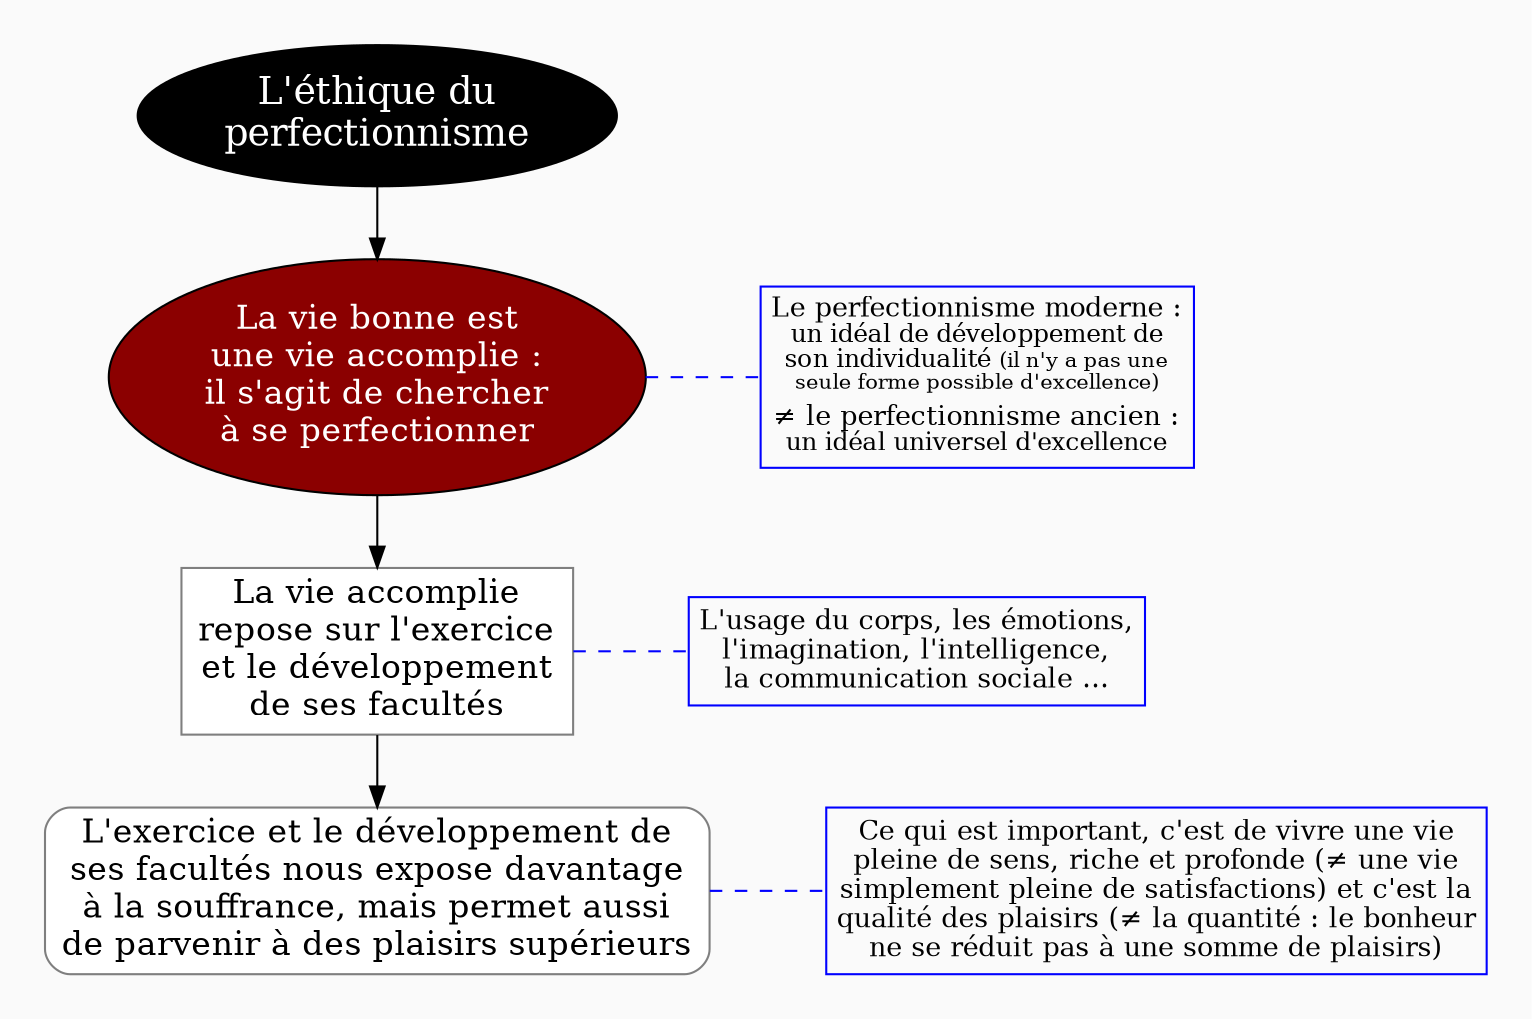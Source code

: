 digraph G {
// Template : diagram
// Usage : cours sur le bonheur et le désir
// Référence : perfectionnisme moral

//rankdir=LR
splines=true
//splines=curved
bgcolor=grey98
pad=0.3
style=filled
edge[minlen=4]
ranksep=0.1
nodesep=0.2 // valeur à changer ?

// NIVEAU 1
node[style=filled; fillcolor=12 ; fontcolor=white ; fontsize=18]
// a1[label=""]
a1[label="L'éthique du
perfectionnisme"]


// NIVEAU 2
node[style=filled;fillcolor=red4;fontcolor=white; fontsize=16]
// b1[label=""]
a1->b1[headport=n]

b1[label="La vie bonne est
une vie accomplie :
il s'agit de chercher
à se perfectionner"]

// NIVEAU 3 (sans intermédiaire)
node [shape=box; style=filled;fillcolor=white;fontcolor=black;color=grey50]
// c1[label=""]
b1->c1
c1[label="La vie accomplie
repose sur l'exercice
et le développement
de ses facultés"]

// INTERMEDIAIRE AVANT NIVEAU 3
node[style=filled;fillcolor=grey78;shape=oval]
// [arrowhead=none]
// bc1[label=""]

// NIVEAU 3 (avec intermédiaire)
node[style="filled";fillcolor=white;shape=box;color=grey50]
// c1[label=""]

// NIVEAU 4
node[style="filled, rounded";fillcolor=white;shape=box;color=grey50]
// d1[label=""]
c1->d1
d1[label="L'exercice et le développement de
ses facultés nous expose davantage
à la souffrance, mais permet aussi
de parvenir à des plaisirs supérieurs"]

// ETIQUETTES EN ROUGE
node[shape=plaintext;fontcolor=firebrick3;fillcolor=grey98]
// e1[label=< <B>= Titre</B><BR /><BR />Contenu<BR /> >]
// e1[label=""]
// ->e1[minlen=1;style=invis]


// Remarques
node[color=blue;shape=box;style=filled;margin=0.07;fontcolor=black;fontsize=13]
edge[color=blue;arrowhead="none";xlabel="";style=dashed]
// r1[label=""]
// {rank=same;->r1}
// {rank=same;r1->[dir=back]}

{rank=same;b1->r1}
{rank=same;c1->r2}
{rank=same;d1->r3}

r1[label=<Le perfectionnisme moderne :<br/>
<font point-size="12">un idéal de développement de<br/>
son individualité </font><font point-size="10">(il n'y a pas une<br/>
seule forme possible d'excellence)</font><br/>
<font point-size="5"><br/></font>
≠ le perfectionnisme ancien :<br/>
<font point-size="12">un idéal universel d'excellence<br/></font>>]
r2[label="L'usage du corps, les émotions,
l'imagination, l'intelligence,
la communication sociale …"]
r3[label="Ce qui est important, c'est de vivre une vie
pleine de sens, riche et profonde (≠ une vie
simplement pleine de satisfactions) et c'est la
qualité des plaisirs (≠ la quantité : le bonheur
ne se réduit pas à une somme de plaisirs)"]


}
